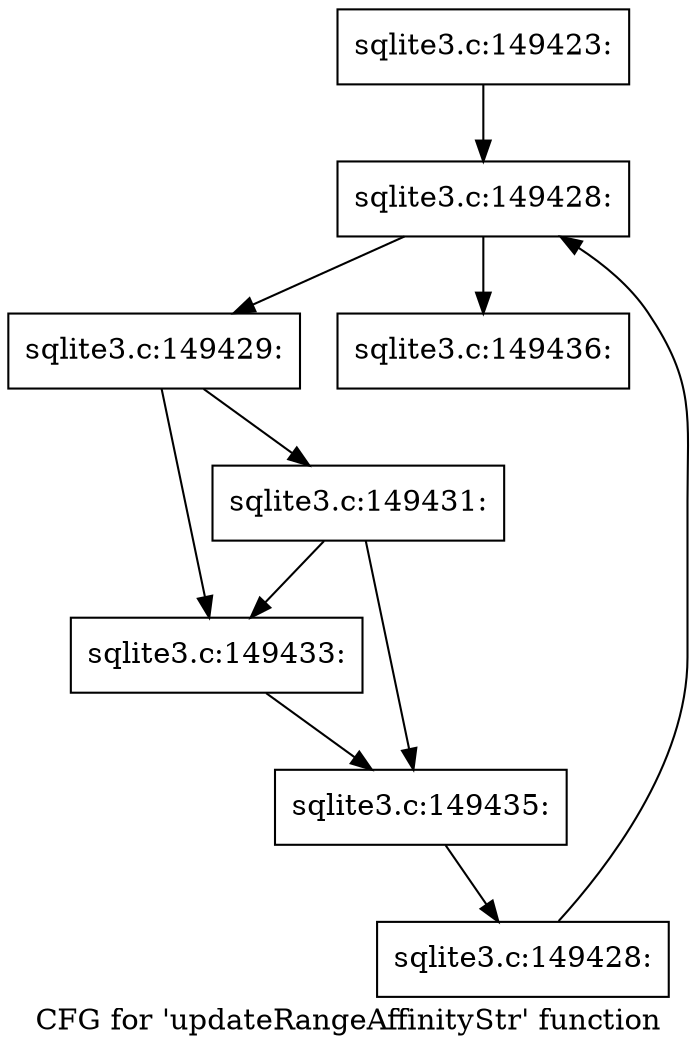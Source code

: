 digraph "CFG for 'updateRangeAffinityStr' function" {
	label="CFG for 'updateRangeAffinityStr' function";

	Node0x55c0f9a39180 [shape=record,label="{sqlite3.c:149423:}"];
	Node0x55c0f9a39180 -> Node0x55c0f9a3c300;
	Node0x55c0f9a3c300 [shape=record,label="{sqlite3.c:149428:}"];
	Node0x55c0f9a3c300 -> Node0x55c0f9a3c440;
	Node0x55c0f9a3c300 -> Node0x55c0f9a3c150;
	Node0x55c0f9a3c440 [shape=record,label="{sqlite3.c:149429:}"];
	Node0x55c0f9a3c440 -> Node0x55c0f9a3ce00;
	Node0x55c0f9a3c440 -> Node0x55c0f9a3cea0;
	Node0x55c0f9a3cea0 [shape=record,label="{sqlite3.c:149431:}"];
	Node0x55c0f9a3cea0 -> Node0x55c0f9a3ce00;
	Node0x55c0f9a3cea0 -> Node0x55c0f9a3ce50;
	Node0x55c0f9a3ce00 [shape=record,label="{sqlite3.c:149433:}"];
	Node0x55c0f9a3ce00 -> Node0x55c0f9a3ce50;
	Node0x55c0f9a3ce50 [shape=record,label="{sqlite3.c:149435:}"];
	Node0x55c0f9a3ce50 -> Node0x55c0f9a3c3b0;
	Node0x55c0f9a3c3b0 [shape=record,label="{sqlite3.c:149428:}"];
	Node0x55c0f9a3c3b0 -> Node0x55c0f9a3c300;
	Node0x55c0f9a3c150 [shape=record,label="{sqlite3.c:149436:}"];
}
